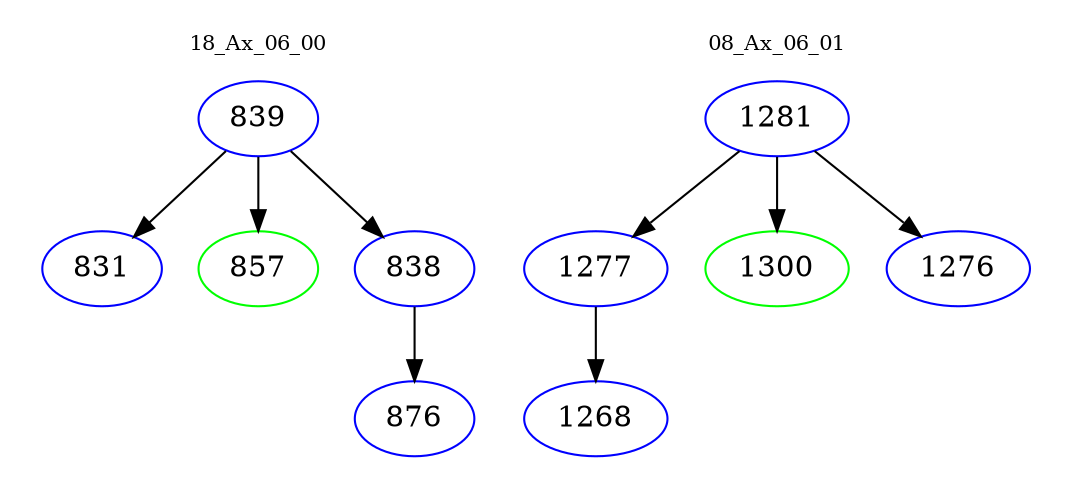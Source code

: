 digraph{
subgraph cluster_0 {
color = white
label = "18_Ax_06_00";
fontsize=10;
T0_839 [label="839", color="blue"]
T0_839 -> T0_831 [color="black"]
T0_831 [label="831", color="blue"]
T0_839 -> T0_857 [color="black"]
T0_857 [label="857", color="green"]
T0_839 -> T0_838 [color="black"]
T0_838 [label="838", color="blue"]
T0_838 -> T0_876 [color="black"]
T0_876 [label="876", color="blue"]
}
subgraph cluster_1 {
color = white
label = "08_Ax_06_01";
fontsize=10;
T1_1281 [label="1281", color="blue"]
T1_1281 -> T1_1277 [color="black"]
T1_1277 [label="1277", color="blue"]
T1_1277 -> T1_1268 [color="black"]
T1_1268 [label="1268", color="blue"]
T1_1281 -> T1_1300 [color="black"]
T1_1300 [label="1300", color="green"]
T1_1281 -> T1_1276 [color="black"]
T1_1276 [label="1276", color="blue"]
}
}
